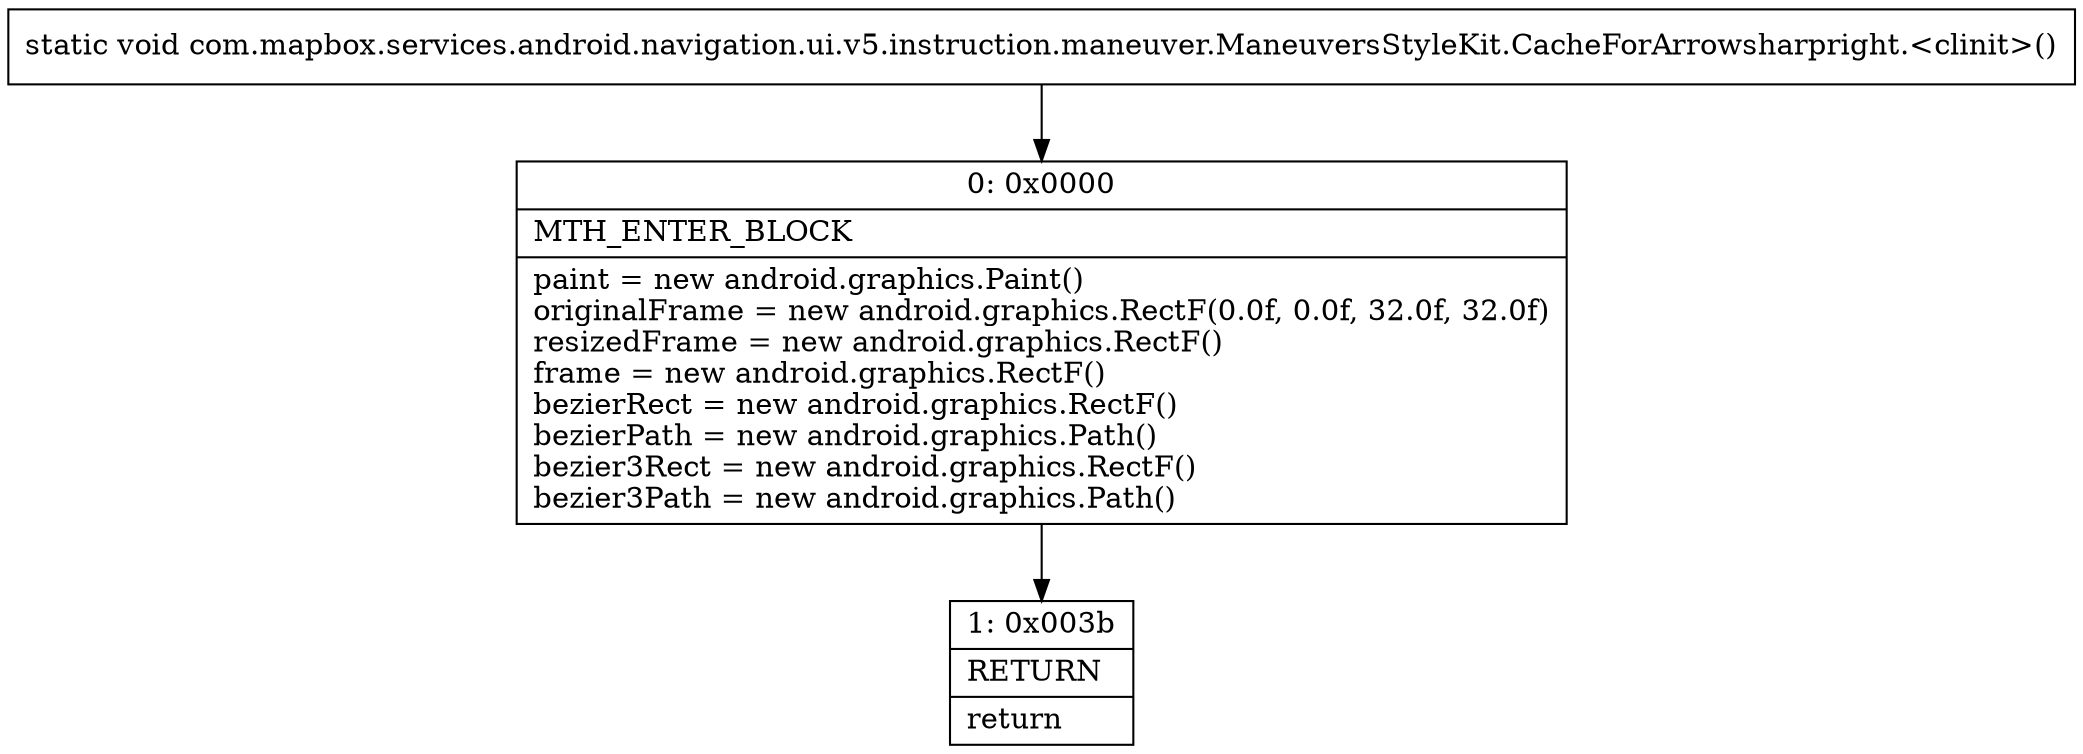 digraph "CFG forcom.mapbox.services.android.navigation.ui.v5.instruction.maneuver.ManeuversStyleKit.CacheForArrowsharpright.\<clinit\>()V" {
Node_0 [shape=record,label="{0\:\ 0x0000|MTH_ENTER_BLOCK\l|paint = new android.graphics.Paint()\loriginalFrame = new android.graphics.RectF(0.0f, 0.0f, 32.0f, 32.0f)\lresizedFrame = new android.graphics.RectF()\lframe = new android.graphics.RectF()\lbezierRect = new android.graphics.RectF()\lbezierPath = new android.graphics.Path()\lbezier3Rect = new android.graphics.RectF()\lbezier3Path = new android.graphics.Path()\l}"];
Node_1 [shape=record,label="{1\:\ 0x003b|RETURN\l|return\l}"];
MethodNode[shape=record,label="{static void com.mapbox.services.android.navigation.ui.v5.instruction.maneuver.ManeuversStyleKit.CacheForArrowsharpright.\<clinit\>() }"];
MethodNode -> Node_0;
Node_0 -> Node_1;
}

